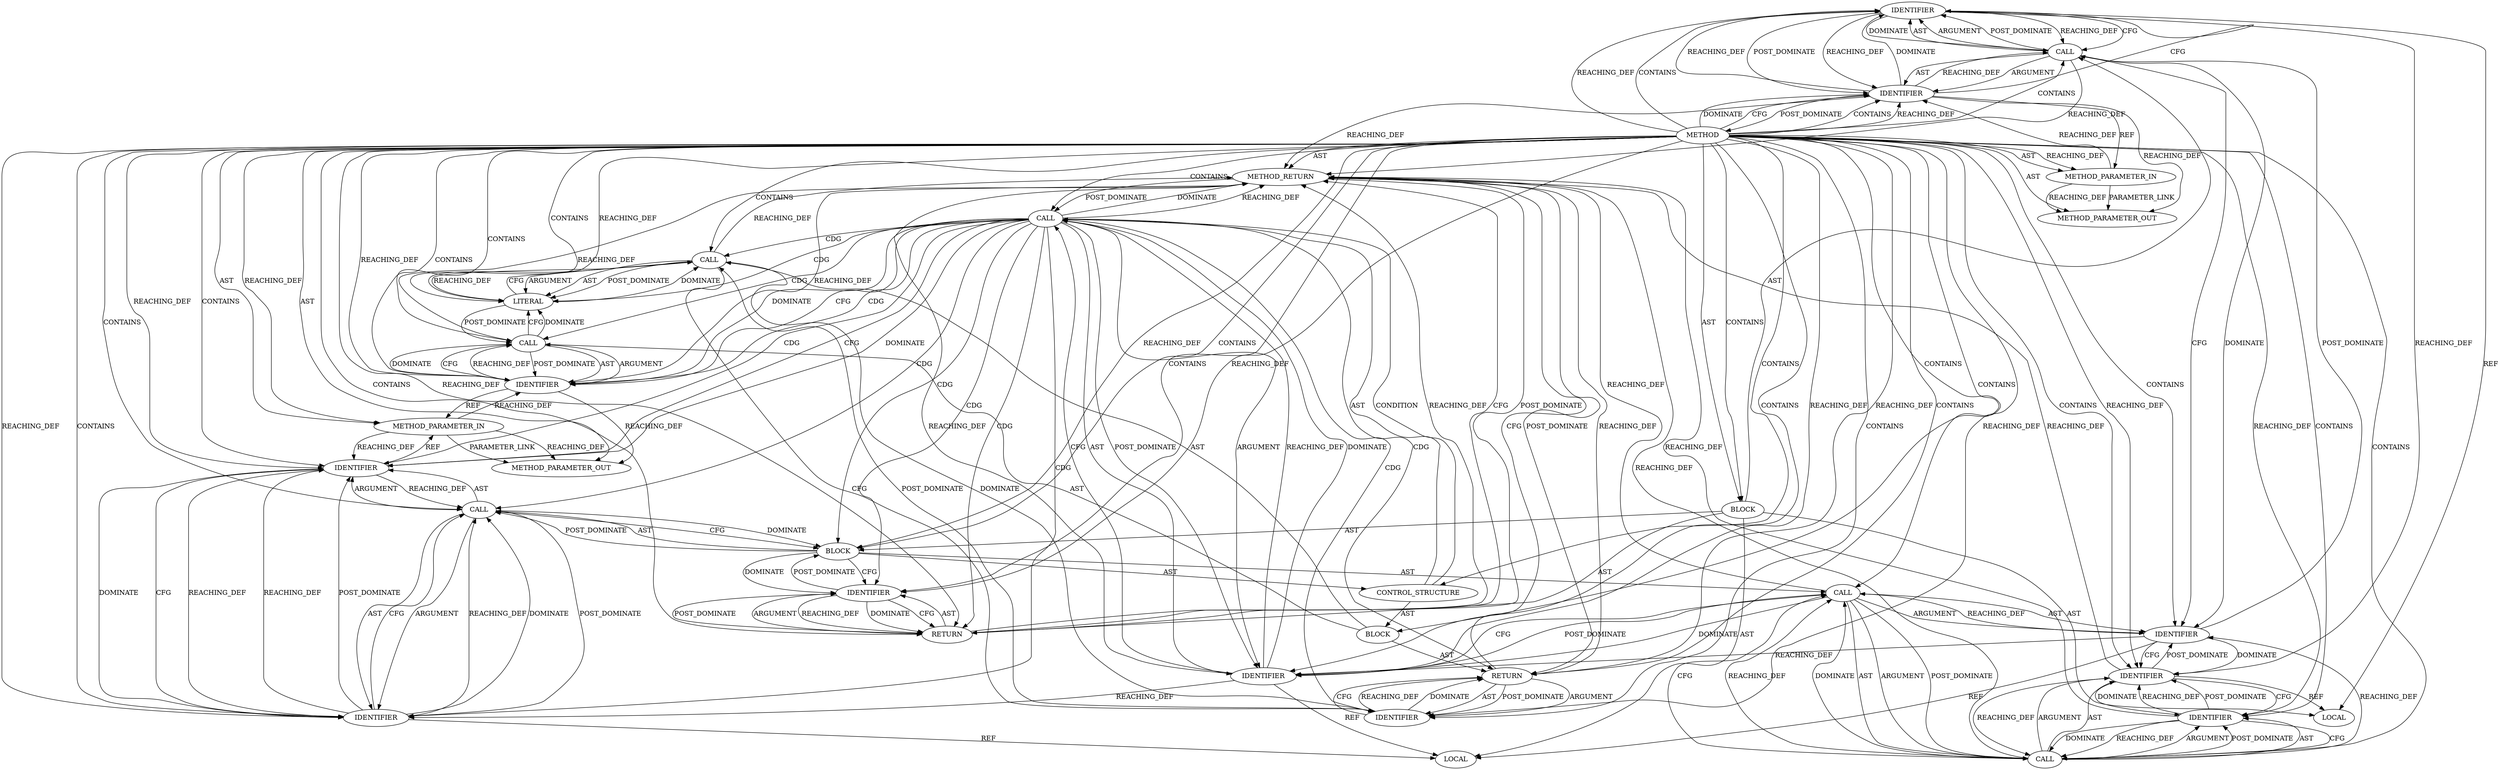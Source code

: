 digraph {
  1629 [label=IDENTIFIER ORDER=2 ARGUMENT_INDEX=2 CODE="skb" COLUMN_NUMBER=22 LINE_NUMBER=681 TYPE_FULL_NAME="sk_buff*" NAME="skb"]
  1623 [label=METHOD_PARAMETER_IN ORDER=2 CODE="struct sk_buff_head *cpy" IS_VARIADIC=false COLUMN_NUMBER=51 LINE_NUMBER=677 TYPE_FULL_NAME="sk_buff_head*" EVALUATION_STRATEGY="BY_VALUE" INDEX=2 NAME="cpy"]
  1632 [label=IDENTIFIER ORDER=1 ARGUMENT_INDEX=1 CODE="_skb" COLUMN_NUMBER=3 LINE_NUMBER=682 TYPE_FULL_NAME="sk_buff*" NAME="_skb"]
  2755 [label=METHOD_PARAMETER_OUT ORDER=1 CODE="struct sk_buff_head *msg" IS_VARIADIC=false COLUMN_NUMBER=25 LINE_NUMBER=677 TYPE_FULL_NAME="sk_buff_head*" EVALUATION_STRATEGY="BY_VALUE" INDEX=1 NAME="msg"]
  1651 [label=METHOD_RETURN ORDER=4 CODE="RET" COLUMN_NUMBER=1 LINE_NUMBER=677 TYPE_FULL_NAME="bool" EVALUATION_STRATEGY="BY_VALUE"]
  1627 [label=CALL ORDER=3 ARGUMENT_INDEX=-1 CODE="skb_queue_walk(msg, skb)" COLUMN_NUMBER=2 METHOD_FULL_NAME="skb_queue_walk" LINE_NUMBER=681 TYPE_FULL_NAME="<empty>" DISPATCH_TYPE="STATIC_DISPATCH" SIGNATURE="" NAME="skb_queue_walk"]
  1638 [label=IDENTIFIER ORDER=1 ARGUMENT_INDEX=1 CODE="_skb" COLUMN_NUMBER=8 LINE_NUMBER=683 TYPE_FULL_NAME="sk_buff*" NAME="_skb"]
  1637 [label=CALL ORDER=1 ARGUMENT_INDEX=-1 CODE="!_skb" COLUMN_NUMBER=7 METHOD_FULL_NAME="<operator>.logicalNot" LINE_NUMBER=683 TYPE_FULL_NAME="<empty>" DISPATCH_TYPE="STATIC_DISPATCH" SIGNATURE="" NAME="<operator>.logicalNot"]
  1650 [label=IDENTIFIER ORDER=1 ARGUMENT_INDEX=-1 CODE="true" COLUMN_NUMBER=9 LINE_NUMBER=690 TYPE_FULL_NAME="ANY" NAME="true"]
  1631 [label=CALL ORDER=1 ARGUMENT_INDEX=-1 CODE="_skb = skb_clone(skb, GFP_ATOMIC)" COLUMN_NUMBER=3 METHOD_FULL_NAME="<operator>.assignment" LINE_NUMBER=682 TYPE_FULL_NAME="<empty>" DISPATCH_TYPE="STATIC_DISPATCH" SIGNATURE="" NAME="<operator>.assignment"]
  1624 [label=BLOCK ORDER=3 ARGUMENT_INDEX=-1 CODE="{
	struct sk_buff *skb, *_skb;

	skb_queue_walk(msg, skb) {
		_skb = skb_clone(skb, GFP_ATOMIC);
		if (!_skb) {
			__skb_queue_purge(cpy);
			pr_err_ratelimited(\"Failed to clone buffer chain\\n\");
			return false;
		}
		__skb_queue_tail(cpy, _skb);
	}
	return true;
}" COLUMN_NUMBER=1 LINE_NUMBER=678 TYPE_FULL_NAME="void"]
  1633 [label=CALL ORDER=2 ARGUMENT_INDEX=2 CODE="skb_clone(skb, GFP_ATOMIC)" COLUMN_NUMBER=10 METHOD_FULL_NAME="skb_clone" LINE_NUMBER=682 TYPE_FULL_NAME="<empty>" DISPATCH_TYPE="STATIC_DISPATCH" SIGNATURE="" NAME="skb_clone"]
  1640 [label=CALL ORDER=1 ARGUMENT_INDEX=-1 CODE="__skb_queue_purge(cpy)" COLUMN_NUMBER=4 METHOD_FULL_NAME="__skb_queue_purge" LINE_NUMBER=684 TYPE_FULL_NAME="<empty>" DISPATCH_TYPE="STATIC_DISPATCH" SIGNATURE="" NAME="__skb_queue_purge"]
  1648 [label=IDENTIFIER ORDER=2 ARGUMENT_INDEX=2 CODE="_skb" COLUMN_NUMBER=25 LINE_NUMBER=688 TYPE_FULL_NAME="sk_buff*" NAME="_skb"]
  1636 [label=CONTROL_STRUCTURE CONTROL_STRUCTURE_TYPE="IF" ORDER=2 PARSER_TYPE_NAME="CASTIfStatement" ARGUMENT_INDEX=-1 CODE="if (!_skb)" COLUMN_NUMBER=3 LINE_NUMBER=683]
  1628 [label=IDENTIFIER ORDER=1 ARGUMENT_INDEX=1 CODE="msg" COLUMN_NUMBER=17 LINE_NUMBER=681 TYPE_FULL_NAME="sk_buff_head*" NAME="msg"]
  1641 [label=IDENTIFIER ORDER=1 ARGUMENT_INDEX=1 CODE="cpy" COLUMN_NUMBER=22 LINE_NUMBER=684 TYPE_FULL_NAME="sk_buff_head*" NAME="cpy"]
  1644 [label=RETURN ORDER=3 ARGUMENT_INDEX=-1 CODE="return false;" COLUMN_NUMBER=4 LINE_NUMBER=686]
  1635 [label=IDENTIFIER ORDER=2 ARGUMENT_INDEX=2 CODE="GFP_ATOMIC" COLUMN_NUMBER=25 LINE_NUMBER=682 TYPE_FULL_NAME="ANY" NAME="GFP_ATOMIC"]
  1646 [label=CALL ORDER=3 ARGUMENT_INDEX=-1 CODE="__skb_queue_tail(cpy, _skb)" COLUMN_NUMBER=3 METHOD_FULL_NAME="__skb_queue_tail" LINE_NUMBER=688 TYPE_FULL_NAME="<empty>" DISPATCH_TYPE="STATIC_DISPATCH" SIGNATURE="" NAME="__skb_queue_tail"]
  1647 [label=IDENTIFIER ORDER=1 ARGUMENT_INDEX=1 CODE="cpy" COLUMN_NUMBER=20 LINE_NUMBER=688 TYPE_FULL_NAME="sk_buff_head*" NAME="cpy"]
  1626 [label=LOCAL ORDER=2 CODE="struct sk_buff* _skb" COLUMN_NUMBER=23 LINE_NUMBER=679 TYPE_FULL_NAME="sk_buff*" NAME="_skb"]
  1625 [label=LOCAL ORDER=1 CODE="struct sk_buff* skb" COLUMN_NUMBER=17 LINE_NUMBER=679 TYPE_FULL_NAME="sk_buff*" NAME="skb"]
  2756 [label=METHOD_PARAMETER_OUT ORDER=2 CODE="struct sk_buff_head *cpy" IS_VARIADIC=false COLUMN_NUMBER=51 LINE_NUMBER=677 TYPE_FULL_NAME="sk_buff_head*" EVALUATION_STRATEGY="BY_VALUE" INDEX=2 NAME="cpy"]
  1630 [label=BLOCK ORDER=4 ARGUMENT_INDEX=4 CODE="{
		_skb = skb_clone(skb, GFP_ATOMIC);
		if (!_skb) {
			__skb_queue_purge(cpy);
			pr_err_ratelimited(\"Failed to clone buffer chain\\n\");
			return false;
		}
		__skb_queue_tail(cpy, _skb);
	}" COLUMN_NUMBER=27 LINE_NUMBER=681 TYPE_FULL_NAME="void"]
  1649 [label=RETURN ORDER=5 ARGUMENT_INDEX=-1 CODE="return true;" COLUMN_NUMBER=2 LINE_NUMBER=690]
  1645 [label=IDENTIFIER ORDER=1 ARGUMENT_INDEX=-1 CODE="false" COLUMN_NUMBER=11 LINE_NUMBER=686 TYPE_FULL_NAME="ANY" NAME="false"]
  1634 [label=IDENTIFIER ORDER=1 ARGUMENT_INDEX=1 CODE="skb" COLUMN_NUMBER=20 LINE_NUMBER=682 TYPE_FULL_NAME="sk_buff*" NAME="skb"]
  1621 [label=METHOD COLUMN_NUMBER=1 LINE_NUMBER=677 COLUMN_NUMBER_END=1 IS_EXTERNAL=false SIGNATURE="bool tipc_msg_skb_clone (sk_buff_head*,sk_buff_head*)" NAME="tipc_msg_skb_clone" AST_PARENT_TYPE="TYPE_DECL" AST_PARENT_FULL_NAME="file_code_old-97bf6f81-tipc_buf_append-145.c:<global>" ORDER=15 CODE="bool tipc_msg_skb_clone(struct sk_buff_head *msg, struct sk_buff_head *cpy)
{
	struct sk_buff *skb, *_skb;

	skb_queue_walk(msg, skb) {
		_skb = skb_clone(skb, GFP_ATOMIC);
		if (!_skb) {
			__skb_queue_purge(cpy);
			pr_err_ratelimited(\"Failed to clone buffer chain\\n\");
			return false;
		}
		__skb_queue_tail(cpy, _skb);
	}
	return true;
}" FULL_NAME="tipc_msg_skb_clone" LINE_NUMBER_END=691 FILENAME="file_code_old-97bf6f81-tipc_buf_append-145.c"]
  1622 [label=METHOD_PARAMETER_IN ORDER=1 CODE="struct sk_buff_head *msg" IS_VARIADIC=false COLUMN_NUMBER=25 LINE_NUMBER=677 TYPE_FULL_NAME="sk_buff_head*" EVALUATION_STRATEGY="BY_VALUE" INDEX=1 NAME="msg"]
  1643 [label=LITERAL ORDER=1 ARGUMENT_INDEX=1 CODE="\"Failed to clone buffer chain\\n\"" COLUMN_NUMBER=23 LINE_NUMBER=685 TYPE_FULL_NAME="char"]
  1642 [label=CALL ORDER=2 ARGUMENT_INDEX=-1 CODE="pr_err_ratelimited(\"Failed to clone buffer chain\\n\")" COLUMN_NUMBER=4 METHOD_FULL_NAME="pr_err_ratelimited" LINE_NUMBER=685 TYPE_FULL_NAME="<empty>" DISPATCH_TYPE="STATIC_DISPATCH" SIGNATURE="" NAME="pr_err_ratelimited"]
  1639 [label=BLOCK ORDER=2 ARGUMENT_INDEX=-1 CODE="{
			__skb_queue_purge(cpy);
			pr_err_ratelimited(\"Failed to clone buffer chain\\n\");
			return false;
		}" COLUMN_NUMBER=14 LINE_NUMBER=683 TYPE_FULL_NAME="void"]
  1621 -> 1630 [label=REACHING_DEF VARIABLE=""]
  1646 -> 1647 [label=AST ]
  1644 -> 1645 [label=AST ]
  1640 -> 1643 [label=CFG ]
  1642 -> 1643 [label=ARGUMENT ]
  1628 -> 2755 [label=REACHING_DEF VARIABLE="msg"]
  1649 -> 1650 [label=AST ]
  1644 -> 1645 [label=POST_DOMINATE ]
  1636 -> 1637 [label=AST ]
  1647 -> 1623 [label=REF ]
  1621 -> 1645 [label=CONTAINS ]
  1633 -> 1631 [label=CFG ]
  1631 -> 1632 [label=ARGUMENT ]
  1621 -> 1645 [label=REACHING_DEF VARIABLE=""]
  1644 -> 1645 [label=ARGUMENT ]
  1637 -> 1638 [label=ARGUMENT ]
  1642 -> 1645 [label=DOMINATE ]
  1641 -> 1640 [label=DOMINATE ]
  1640 -> 1641 [label=POST_DOMINATE ]
  1633 -> 1635 [label=ARGUMENT ]
  1635 -> 1633 [label=CFG ]
  1621 -> 1650 [label=CONTAINS ]
  1648 -> 1647 [label=REACHING_DEF VARIABLE="_skb"]
  1629 -> 1628 [label=POST_DOMINATE ]
  1645 -> 1644 [label=DOMINATE ]
  1629 -> 1627 [label=REACHING_DEF VARIABLE="skb"]
  1638 -> 1626 [label=REF ]
  1630 -> 1650 [label=CFG ]
  1621 -> 2756 [label=AST ]
  1650 -> 1649 [label=REACHING_DEF VARIABLE="true"]
  1621 -> 1643 [label=CONTAINS ]
  1639 -> 1642 [label=AST ]
  1633 -> 1631 [label=REACHING_DEF VARIABLE="skb_clone(skb, GFP_ATOMIC)"]
  1621 -> 1638 [label=CONTAINS ]
  1648 -> 1646 [label=CFG ]
  1642 -> 1643 [label=AST ]
  1621 -> 1631 [label=CONTAINS ]
  1635 -> 1633 [label=REACHING_DEF VARIABLE="GFP_ATOMIC"]
  1647 -> 1648 [label=CFG ]
  1642 -> 1643 [label=POST_DOMINATE ]
  1621 -> 1634 [label=CONTAINS ]
  1632 -> 1634 [label=DOMINATE ]
  1637 -> 1647 [label=CDG ]
  1628 -> 1621 [label=POST_DOMINATE ]
  1635 -> 1634 [label=REACHING_DEF VARIABLE="GFP_ATOMIC"]
  1634 -> 1635 [label=DOMINATE ]
  1621 -> 1647 [label=REACHING_DEF VARIABLE=""]
  1638 -> 1648 [label=REACHING_DEF VARIABLE="_skb"]
  1623 -> 1641 [label=REACHING_DEF VARIABLE="cpy"]
  1621 -> 1637 [label=CONTAINS ]
  1637 -> 1651 [label=DOMINATE ]
  1648 -> 1647 [label=POST_DOMINATE ]
  1621 -> 1640 [label=CONTAINS ]
  1636 -> 1637 [label=CONDITION ]
  1631 -> 1633 [label=AST ]
  1651 -> 1644 [label=POST_DOMINATE ]
  1639 -> 1640 [label=AST ]
  1627 -> 1632 [label=CFG ]
  1637 -> 1648 [label=CDG ]
  1645 -> 1644 [label=CFG ]
  1647 -> 1648 [label=REACHING_DEF VARIABLE="cpy"]
  1648 -> 1626 [label=REF ]
  1624 -> 1626 [label=AST ]
  1623 -> 1647 [label=REACHING_DEF VARIABLE="cpy"]
  1637 -> 1641 [label=CFG ]
  1637 -> 1644 [label=CDG ]
  1621 -> 1622 [label=AST ]
  1623 -> 2756 [label=REACHING_DEF VARIABLE="cpy"]
  1633 -> 1651 [label=REACHING_DEF VARIABLE="skb_clone(skb, GFP_ATOMIC)"]
  1631 -> 1633 [label=ARGUMENT ]
  1643 -> 1642 [label=DOMINATE ]
  1637 -> 1651 [label=REACHING_DEF VARIABLE="!_skb"]
  1636 -> 1639 [label=AST ]
  1621 -> 1644 [label=REACHING_DEF VARIABLE=""]
  1621 -> 1628 [label=CONTAINS ]
  1629 -> 1625 [label=REF ]
  1642 -> 1651 [label=REACHING_DEF VARIABLE="pr_err_ratelimited(\"Failed to clone buffer chain\\n\")"]
  1637 -> 1630 [label=CDG ]
  1641 -> 1640 [label=CFG ]
  1645 -> 1644 [label=REACHING_DEF VARIABLE="false"]
  1641 -> 1640 [label=REACHING_DEF VARIABLE="cpy"]
  1621 -> 1624 [label=CONTAINS ]
  1621 -> 1634 [label=REACHING_DEF VARIABLE=""]
  1630 -> 1646 [label=POST_DOMINATE ]
  1646 -> 1630 [label=CFG ]
  1633 -> 1632 [label=REACHING_DEF VARIABLE="skb_clone(skb, GFP_ATOMIC)"]
  1624 -> 1649 [label=AST ]
  1637 -> 1638 [label=AST ]
  1622 -> 2755 [label=PARAMETER_LINK ]
  1628 -> 1622 [label=REF ]
  1631 -> 1638 [label=CFG ]
  1621 -> 1628 [label=REACHING_DEF VARIABLE=""]
  1622 -> 2755 [label=REACHING_DEF VARIABLE="msg"]
  1643 -> 1642 [label=REACHING_DEF VARIABLE="\"Failed to clone buffer chain\\n\""]
  1633 -> 1634 [label=ARGUMENT ]
  1646 -> 1630 [label=DOMINATE ]
  1643 -> 1642 [label=CFG ]
  1637 -> 1646 [label=CDG ]
  1637 -> 1650 [label=CDG ]
  1641 -> 1651 [label=REACHING_DEF VARIABLE="cpy"]
  1633 -> 1635 [label=POST_DOMINATE ]
  1621 -> 1622 [label=REACHING_DEF VARIABLE=""]
  1621 -> 1649 [label=CONTAINS ]
  1642 -> 1645 [label=CFG ]
  1621 -> 1648 [label=CONTAINS ]
  1621 -> 1632 [label=CONTAINS ]
  1627 -> 1629 [label=AST ]
  1639 -> 1644 [label=AST ]
  1637 -> 1641 [label=DOMINATE ]
  1649 -> 1650 [label=POST_DOMINATE ]
  1647 -> 1646 [label=REACHING_DEF VARIABLE="cpy"]
  1621 -> 1629 [label=CONTAINS ]
  1624 -> 1625 [label=AST ]
  1637 -> 1645 [label=CDG ]
  1628 -> 1629 [label=REACHING_DEF VARIABLE="msg"]
  1637 -> 1638 [label=POST_DOMINATE ]
  1630 -> 1631 [label=AST ]
  1634 -> 1651 [label=REACHING_DEF VARIABLE="skb"]
  1629 -> 1627 [label=CFG ]
  1621 -> 1643 [label=REACHING_DEF VARIABLE=""]
  1621 -> 1649 [label=REACHING_DEF VARIABLE=""]
  1621 -> 1641 [label=REACHING_DEF VARIABLE=""]
  1634 -> 1632 [label=POST_DOMINATE ]
  1638 -> 1637 [label=REACHING_DEF VARIABLE="_skb"]
  1621 -> 1651 [label=AST ]
  1621 -> 1648 [label=REACHING_DEF VARIABLE=""]
  1638 -> 1651 [label=REACHING_DEF VARIABLE="_skb"]
  1648 -> 1646 [label=REACHING_DEF VARIABLE="_skb"]
  1627 -> 1651 [label=REACHING_DEF VARIABLE="skb_queue_walk(msg, skb)"]
  1632 -> 1638 [label=REACHING_DEF VARIABLE="_skb"]
  1632 -> 1631 [label=REACHING_DEF VARIABLE="_skb"]
  1634 -> 1633 [label=REACHING_DEF VARIABLE="skb"]
  1621 -> 1623 [label=AST ]
  1637 -> 1641 [label=CDG ]
  1640 -> 1651 [label=REACHING_DEF VARIABLE="__skb_queue_purge(cpy)"]
  1632 -> 1627 [label=POST_DOMINATE ]
  1621 -> 1642 [label=CONTAINS ]
  1641 -> 1623 [label=REF ]
  1629 -> 1634 [label=REACHING_DEF VARIABLE="skb"]
  1634 -> 1635 [label=CFG ]
  1640 -> 1643 [label=DOMINATE ]
  1637 -> 1647 [label=CFG ]
  1621 -> 1628 [label=DOMINATE ]
  1651 -> 1649 [label=POST_DOMINATE ]
  1627 -> 1629 [label=ARGUMENT ]
  1649 -> 1651 [label=REACHING_DEF VARIABLE="<RET>"]
  1640 -> 1641 [label=AST ]
  1638 -> 1631 [label=POST_DOMINATE ]
  1637 -> 1647 [label=DOMINATE ]
  1631 -> 1633 [label=POST_DOMINATE ]
  1621 -> 1628 [label=CFG ]
  1632 -> 1634 [label=CFG ]
  1621 -> 1638 [label=REACHING_DEF VARIABLE=""]
  1646 -> 1648 [label=POST_DOMINATE ]
  1633 -> 1634 [label=AST ]
  1630 -> 1646 [label=AST ]
  1627 -> 1632 [label=DOMINATE ]
  1622 -> 1628 [label=REACHING_DEF VARIABLE="msg"]
  1621 -> 2755 [label=AST ]
  1646 -> 1647 [label=ARGUMENT ]
  1638 -> 1637 [label=DOMINATE ]
  1632 -> 1626 [label=REF ]
  1648 -> 1646 [label=DOMINATE ]
  1621 -> 1633 [label=CONTAINS ]
  1646 -> 1648 [label=ARGUMENT ]
  1628 -> 1629 [label=DOMINATE ]
  1633 -> 1635 [label=AST ]
  1628 -> 1629 [label=CFG ]
  1621 -> 1647 [label=CONTAINS ]
  1645 -> 1642 [label=POST_DOMINATE ]
  1633 -> 1631 [label=DOMINATE ]
  1621 -> 1635 [label=CONTAINS ]
  1621 -> 1629 [label=REACHING_DEF VARIABLE=""]
  1637 -> 1649 [label=CDG ]
  1650 -> 1649 [label=DOMINATE ]
  1621 -> 1636 [label=CONTAINS ]
  1647 -> 1648 [label=DOMINATE ]
  1634 -> 1625 [label=REF ]
  1631 -> 1632 [label=AST ]
  1627 -> 1629 [label=POST_DOMINATE ]
  1621 -> 1623 [label=REACHING_DEF VARIABLE=""]
  1638 -> 1637 [label=CFG ]
  1635 -> 1651 [label=REACHING_DEF VARIABLE="GFP_ATOMIC"]
  1621 -> 1644 [label=CONTAINS ]
  1631 -> 1651 [label=REACHING_DEF VARIABLE="_skb = skb_clone(skb, GFP_ATOMIC)"]
  1621 -> 1627 [label=CONTAINS ]
  1646 -> 1648 [label=AST ]
  1624 -> 1630 [label=AST ]
  1631 -> 1638 [label=DOMINATE ]
  1644 -> 1651 [label=REACHING_DEF VARIABLE="<RET>"]
  1621 -> 1630 [label=CONTAINS ]
  1628 -> 1651 [label=REACHING_DEF VARIABLE="msg"]
  1628 -> 1627 [label=REACHING_DEF VARIABLE="msg"]
  1621 -> 1646 [label=CONTAINS ]
  1621 -> 1650 [label=REACHING_DEF VARIABLE=""]
  1635 -> 1633 [label=DOMINATE ]
  1630 -> 1650 [label=DOMINATE ]
  1644 -> 1651 [label=CFG ]
  1649 -> 1650 [label=ARGUMENT ]
  1651 -> 1637 [label=POST_DOMINATE ]
  1630 -> 1636 [label=AST ]
  1629 -> 1627 [label=DOMINATE ]
  1621 -> 1635 [label=REACHING_DEF VARIABLE=""]
  1637 -> 1640 [label=CDG ]
  1621 -> 1639 [label=CONTAINS ]
  1627 -> 1628 [label=ARGUMENT ]
  1621 -> 1624 [label=AST ]
  1637 -> 1643 [label=CDG ]
  1621 -> 1641 [label=CONTAINS ]
  1650 -> 1630 [label=POST_DOMINATE ]
  1640 -> 1641 [label=ARGUMENT ]
  1649 -> 1651 [label=CFG ]
  1643 -> 1640 [label=POST_DOMINATE ]
  1650 -> 1649 [label=CFG ]
  1624 -> 1627 [label=AST ]
  1637 -> 1642 [label=CDG ]
  1629 -> 1628 [label=REACHING_DEF VARIABLE="skb"]
  1635 -> 1634 [label=POST_DOMINATE ]
  1623 -> 2756 [label=PARAMETER_LINK ]
  1641 -> 2756 [label=REACHING_DEF VARIABLE="cpy"]
  1627 -> 1628 [label=AST ]
}
